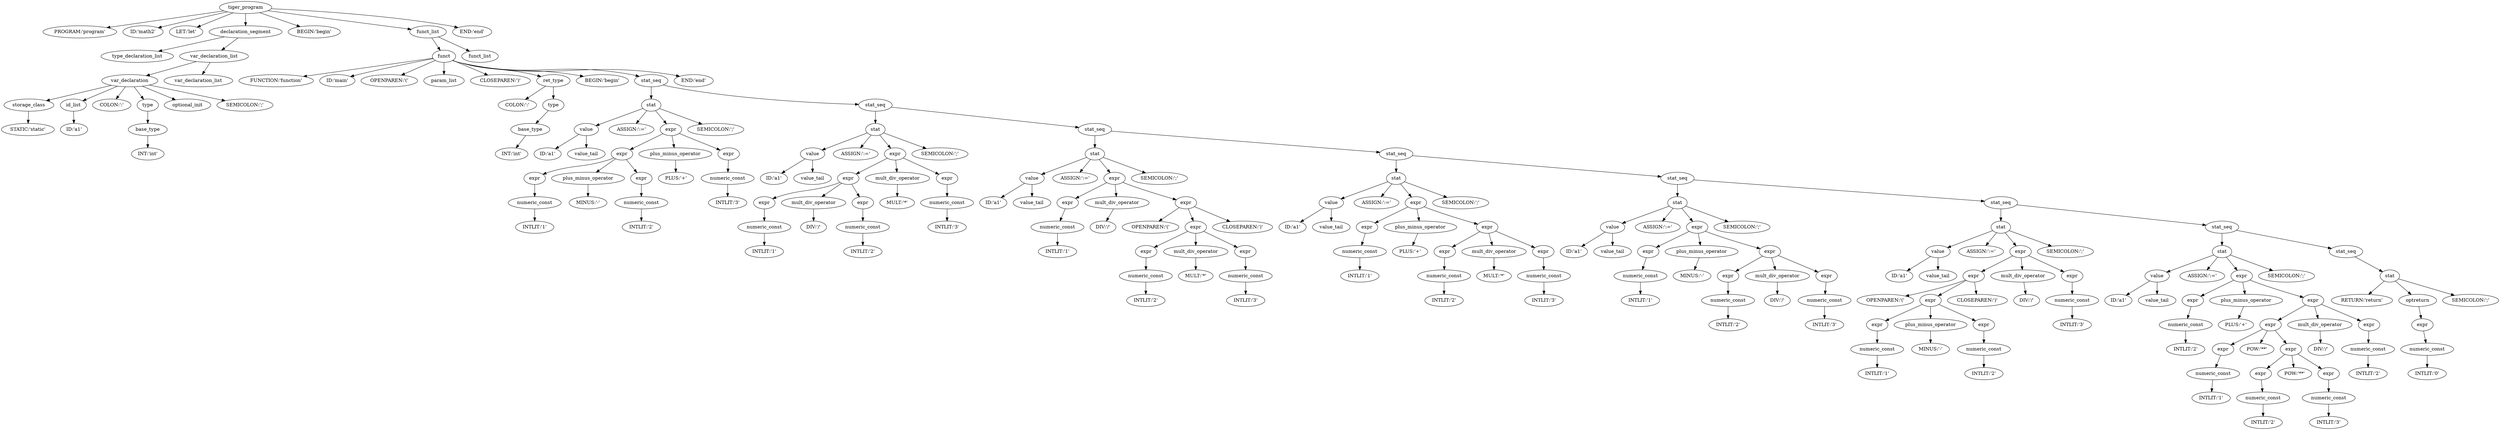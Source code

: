 digraph G {
tiger_program22187 [label="tiger_program"];
PROGRAM22103 [label="PROGRAM:'program'"];
tiger_program22187 -> PROGRAM22103;
ID22135 [label="ID:'math2'"];
tiger_program22187 -> ID22135;
LET22167 [label="LET:'let'"];
tiger_program22187 -> LET22167;
declaration_segment22203 [label="declaration_segment"];
tiger_program22187 -> declaration_segment22203;
type_declaration_list22198 [label="type_declaration_list"];
declaration_segment22203 -> type_declaration_list22198;
var_declaration_list22203 [label="var_declaration_list"];
declaration_segment22203 -> var_declaration_list22203;
var_declaration22203 [label="var_declaration"];
var_declaration_list22203 -> var_declaration22203;
storage_class22199 [label="storage_class"];
var_declaration22203 -> storage_class22199;
STATIC22199 [label="STATIC:'static'"];
storage_class22199 -> STATIC22199;
id_list22231 [label="id_list"];
var_declaration22203 -> id_list22231;
ID22231 [label="ID:'a1'"];
id_list22231 -> ID22231;
COLON22263 [label="COLON:':'"];
var_declaration22203 -> COLON22263;
type22295 [label="type"];
var_declaration22203 -> type22295;
base_type22295 [label="base_type"];
type22295 -> base_type22295;
INT22295 [label="INT:'int'"];
base_type22295 -> INT22295;
optional_init22326 [label="optional_init"];
var_declaration22203 -> optional_init22326;
SEMICOLON22327 [label="SEMICOLON:';'"];
var_declaration22203 -> SEMICOLON22327;
var_declaration_list22358 [label="var_declaration_list"];
var_declaration_list22203 -> var_declaration_list22358;
BEGIN22359 [label="BEGIN:'begin'"];
tiger_program22187 -> BEGIN22359;
funct_list22465 [label="funct_list"];
tiger_program22187 -> funct_list22465;
funct22465 [label="funct"];
funct_list22465 -> funct22465;
FUNCTION22391 [label="FUNCTION:'function'"];
funct22465 -> FUNCTION22391;
ID22423 [label="ID:'main'"];
funct22465 -> ID22423;
OPENPAREN22455 [label="OPENPAREN:'('"];
funct22465 -> OPENPAREN22455;
param_list22486 [label="param_list"];
funct22465 -> param_list22486;
CLOSEPAREN22487 [label="CLOSEPAREN:')'"];
funct22465 -> CLOSEPAREN22487;
ret_type22520 [label="ret_type"];
funct22465 -> ret_type22520;
COLON22519 [label="COLON:':'"];
ret_type22520 -> COLON22519;
type22551 [label="type"];
ret_type22520 -> type22551;
base_type22551 [label="base_type"];
type22551 -> base_type22551;
INT22551 [label="INT:'int'"];
base_type22551 -> INT22551;
BEGIN22583 [label="BEGIN:'begin'"];
funct22465 -> BEGIN22583;
stat_seq22681 [label="stat_seq"];
funct22465 -> stat_seq22681;
stat22622 [label="stat"];
stat_seq22681 -> stat22622;
value22615 [label="value"];
stat22622 -> value22615;
ID22615 [label="ID:'a1'"];
value22615 -> ID22615;
value_tail22646 [label="value_tail"];
value22615 -> value_tail22646;
ASSIGN22647 [label="ASSIGN:':='"];
stat22622 -> ASSIGN22647;
expr22683 [label="expr"];
stat22622 -> expr22683;
expr22681 [label="expr"];
expr22683 -> expr22681;
expr22679 [label="expr"];
expr22681 -> expr22679;
numeric_const22679 [label="numeric_const"];
expr22679 -> numeric_const22679;
INTLIT22679 [label="INTLIT:'1'"];
numeric_const22679 -> INTLIT22679;
plus_minus_operator22711 [label="plus_minus_operator"];
expr22681 -> plus_minus_operator22711;
MINUS22711 [label="MINUS:'-'"];
plus_minus_operator22711 -> MINUS22711;
expr22743 [label="expr"];
expr22681 -> expr22743;
numeric_const22743 [label="numeric_const"];
expr22743 -> numeric_const22743;
INTLIT22743 [label="INTLIT:'2'"];
numeric_const22743 -> INTLIT22743;
plus_minus_operator22775 [label="plus_minus_operator"];
expr22683 -> plus_minus_operator22775;
PLUS22775 [label="PLUS:'+'"];
plus_minus_operator22775 -> PLUS22775;
expr22807 [label="expr"];
expr22683 -> expr22807;
numeric_const22807 [label="numeric_const"];
expr22807 -> numeric_const22807;
INTLIT22807 [label="INTLIT:'3'"];
numeric_const22807 -> INTLIT22807;
SEMICOLON22839 [label="SEMICOLON:';'"];
stat22622 -> SEMICOLON22839;
stat_seq22929 [label="stat_seq"];
stat_seq22681 -> stat_seq22929;
stat22878 [label="stat"];
stat_seq22929 -> stat22878;
value22871 [label="value"];
stat22878 -> value22871;
ID22871 [label="ID:'a1'"];
value22871 -> ID22871;
value_tail22902 [label="value_tail"];
value22871 -> value_tail22902;
ASSIGN22903 [label="ASSIGN:':='"];
stat22878 -> ASSIGN22903;
expr22939 [label="expr"];
stat22878 -> expr22939;
expr22937 [label="expr"];
expr22939 -> expr22937;
expr22935 [label="expr"];
expr22937 -> expr22935;
numeric_const22935 [label="numeric_const"];
expr22935 -> numeric_const22935;
INTLIT22935 [label="INTLIT:'1'"];
numeric_const22935 -> INTLIT22935;
mult_div_operator22967 [label="mult_div_operator"];
expr22937 -> mult_div_operator22967;
DIV22967 [label="DIV:'/'"];
mult_div_operator22967 -> DIV22967;
expr22999 [label="expr"];
expr22937 -> expr22999;
numeric_const22999 [label="numeric_const"];
expr22999 -> numeric_const22999;
INTLIT22999 [label="INTLIT:'2'"];
numeric_const22999 -> INTLIT22999;
mult_div_operator23031 [label="mult_div_operator"];
expr22939 -> mult_div_operator23031;
MULT23031 [label="MULT:'*'"];
mult_div_operator23031 -> MULT23031;
expr23063 [label="expr"];
expr22939 -> expr23063;
numeric_const23063 [label="numeric_const"];
expr23063 -> numeric_const23063;
INTLIT23063 [label="INTLIT:'3'"];
numeric_const23063 -> INTLIT23063;
SEMICOLON23095 [label="SEMICOLON:';'"];
stat22878 -> SEMICOLON23095;
stat_seq23177 [label="stat_seq"];
stat_seq22929 -> stat_seq23177;
stat23136 [label="stat"];
stat_seq23177 -> stat23136;
value23127 [label="value"];
stat23136 -> value23127;
ID23127 [label="ID:'a1'"];
value23127 -> ID23127;
value_tail23158 [label="value_tail"];
value23127 -> value_tail23158;
ASSIGN23159 [label="ASSIGN:':='"];
stat23136 -> ASSIGN23159;
expr23197 [label="expr"];
stat23136 -> expr23197;
expr23191 [label="expr"];
expr23197 -> expr23191;
numeric_const23191 [label="numeric_const"];
expr23191 -> numeric_const23191;
INTLIT23191 [label="INTLIT:'1'"];
numeric_const23191 -> INTLIT23191;
mult_div_operator23223 [label="mult_div_operator"];
expr23197 -> mult_div_operator23223;
DIV23223 [label="DIV:'/'"];
mult_div_operator23223 -> DIV23223;
expr23259 [label="expr"];
expr23197 -> expr23259;
OPENPAREN23255 [label="OPENPAREN:'('"];
expr23259 -> OPENPAREN23255;
expr23289 [label="expr"];
expr23259 -> expr23289;
expr23287 [label="expr"];
expr23289 -> expr23287;
numeric_const23287 [label="numeric_const"];
expr23287 -> numeric_const23287;
INTLIT23287 [label="INTLIT:'2'"];
numeric_const23287 -> INTLIT23287;
mult_div_operator23319 [label="mult_div_operator"];
expr23289 -> mult_div_operator23319;
MULT23319 [label="MULT:'*'"];
mult_div_operator23319 -> MULT23319;
expr23351 [label="expr"];
expr23289 -> expr23351;
numeric_const23351 [label="numeric_const"];
expr23351 -> numeric_const23351;
INTLIT23351 [label="INTLIT:'3'"];
numeric_const23351 -> INTLIT23351;
CLOSEPAREN23383 [label="CLOSEPAREN:')'"];
expr23259 -> CLOSEPAREN23383;
SEMICOLON23415 [label="SEMICOLON:';'"];
stat23136 -> SEMICOLON23415;
stat_seq23487 [label="stat_seq"];
stat_seq23177 -> stat_seq23487;
stat23454 [label="stat"];
stat_seq23487 -> stat23454;
value23447 [label="value"];
stat23454 -> value23447;
ID23447 [label="ID:'a1'"];
value23447 -> ID23447;
value_tail23478 [label="value_tail"];
value23447 -> value_tail23478;
ASSIGN23479 [label="ASSIGN:':='"];
stat23454 -> ASSIGN23479;
expr23515 [label="expr"];
stat23454 -> expr23515;
expr23511 [label="expr"];
expr23515 -> expr23511;
numeric_const23511 [label="numeric_const"];
expr23511 -> numeric_const23511;
INTLIT23511 [label="INTLIT:'1'"];
numeric_const23511 -> INTLIT23511;
plus_minus_operator23543 [label="plus_minus_operator"];
expr23515 -> plus_minus_operator23543;
PLUS23543 [label="PLUS:'+'"];
plus_minus_operator23543 -> PLUS23543;
expr23577 [label="expr"];
expr23515 -> expr23577;
expr23575 [label="expr"];
expr23577 -> expr23575;
numeric_const23575 [label="numeric_const"];
expr23575 -> numeric_const23575;
INTLIT23575 [label="INTLIT:'2'"];
numeric_const23575 -> INTLIT23575;
mult_div_operator23607 [label="mult_div_operator"];
expr23577 -> mult_div_operator23607;
MULT23607 [label="MULT:'*'"];
mult_div_operator23607 -> MULT23607;
expr23639 [label="expr"];
expr23577 -> expr23639;
numeric_const23639 [label="numeric_const"];
expr23639 -> numeric_const23639;
INTLIT23639 [label="INTLIT:'3'"];
numeric_const23639 -> INTLIT23639;
SEMICOLON23671 [label="SEMICOLON:';'"];
stat23454 -> SEMICOLON23671;
stat_seq23735 [label="stat_seq"];
stat_seq23487 -> stat_seq23735;
stat23710 [label="stat"];
stat_seq23735 -> stat23710;
value23703 [label="value"];
stat23710 -> value23703;
ID23703 [label="ID:'a1'"];
value23703 -> ID23703;
value_tail23734 [label="value_tail"];
value23703 -> value_tail23734;
ASSIGN23735 [label="ASSIGN:':='"];
stat23710 -> ASSIGN23735;
expr23771 [label="expr"];
stat23710 -> expr23771;
expr23767 [label="expr"];
expr23771 -> expr23767;
numeric_const23767 [label="numeric_const"];
expr23767 -> numeric_const23767;
INTLIT23767 [label="INTLIT:'1'"];
numeric_const23767 -> INTLIT23767;
plus_minus_operator23799 [label="plus_minus_operator"];
expr23771 -> plus_minus_operator23799;
MINUS23799 [label="MINUS:'-'"];
plus_minus_operator23799 -> MINUS23799;
expr23833 [label="expr"];
expr23771 -> expr23833;
expr23831 [label="expr"];
expr23833 -> expr23831;
numeric_const23831 [label="numeric_const"];
expr23831 -> numeric_const23831;
INTLIT23831 [label="INTLIT:'2'"];
numeric_const23831 -> INTLIT23831;
mult_div_operator23863 [label="mult_div_operator"];
expr23833 -> mult_div_operator23863;
DIV23863 [label="DIV:'/'"];
mult_div_operator23863 -> DIV23863;
expr23895 [label="expr"];
expr23833 -> expr23895;
numeric_const23895 [label="numeric_const"];
expr23895 -> numeric_const23895;
INTLIT23895 [label="INTLIT:'3'"];
numeric_const23895 -> INTLIT23895;
SEMICOLON23927 [label="SEMICOLON:';'"];
stat23710 -> SEMICOLON23927;
stat_seq23983 [label="stat_seq"];
stat_seq23735 -> stat_seq23983;
stat23968 [label="stat"];
stat_seq23983 -> stat23968;
value23959 [label="value"];
stat23968 -> value23959;
ID23959 [label="ID:'a1'"];
value23959 -> ID23959;
value_tail23990 [label="value_tail"];
value23959 -> value_tail23990;
ASSIGN23991 [label="ASSIGN:':='"];
stat23968 -> ASSIGN23991;
expr24029 [label="expr"];
stat23968 -> expr24029;
expr24027 [label="expr"];
expr24029 -> expr24027;
OPENPAREN24023 [label="OPENPAREN:'('"];
expr24027 -> OPENPAREN24023;
expr24057 [label="expr"];
expr24027 -> expr24057;
expr24055 [label="expr"];
expr24057 -> expr24055;
numeric_const24055 [label="numeric_const"];
expr24055 -> numeric_const24055;
INTLIT24055 [label="INTLIT:'1'"];
numeric_const24055 -> INTLIT24055;
plus_minus_operator24087 [label="plus_minus_operator"];
expr24057 -> plus_minus_operator24087;
MINUS24087 [label="MINUS:'-'"];
plus_minus_operator24087 -> MINUS24087;
expr24119 [label="expr"];
expr24057 -> expr24119;
numeric_const24119 [label="numeric_const"];
expr24119 -> numeric_const24119;
INTLIT24119 [label="INTLIT:'2'"];
numeric_const24119 -> INTLIT24119;
CLOSEPAREN24151 [label="CLOSEPAREN:')'"];
expr24027 -> CLOSEPAREN24151;
mult_div_operator24183 [label="mult_div_operator"];
expr24029 -> mult_div_operator24183;
DIV24183 [label="DIV:'/'"];
mult_div_operator24183 -> DIV24183;
expr24215 [label="expr"];
expr24029 -> expr24215;
numeric_const24215 [label="numeric_const"];
expr24215 -> numeric_const24215;
INTLIT24215 [label="INTLIT:'3'"];
numeric_const24215 -> INTLIT24215;
SEMICOLON24247 [label="SEMICOLON:';'"];
stat23968 -> SEMICOLON24247;
stat_seq24293 [label="stat_seq"];
stat_seq23983 -> stat_seq24293;
stat24290 [label="stat"];
stat_seq24293 -> stat24290;
value24279 [label="value"];
stat24290 -> value24279;
ID24279 [label="ID:'a1'"];
value24279 -> ID24279;
value_tail24310 [label="value_tail"];
value24279 -> value_tail24310;
ASSIGN24311 [label="ASSIGN:':='"];
stat24290 -> ASSIGN24311;
expr24351 [label="expr"];
stat24290 -> expr24351;
expr24343 [label="expr"];
expr24351 -> expr24343;
numeric_const24343 [label="numeric_const"];
expr24343 -> numeric_const24343;
INTLIT24343 [label="INTLIT:'2'"];
numeric_const24343 -> INTLIT24343;
plus_minus_operator24375 [label="plus_minus_operator"];
expr24351 -> plus_minus_operator24375;
PLUS24375 [label="PLUS:'+'"];
plus_minus_operator24375 -> PLUS24375;
expr24413 [label="expr"];
expr24351 -> expr24413;
expr24411 [label="expr"];
expr24413 -> expr24411;
expr24407 [label="expr"];
expr24411 -> expr24407;
numeric_const24407 [label="numeric_const"];
expr24407 -> numeric_const24407;
INTLIT24407 [label="INTLIT:'1'"];
numeric_const24407 -> INTLIT24407;
POW24439 [label="POW:'**'"];
expr24411 -> POW24439;
expr24473 [label="expr"];
expr24411 -> expr24473;
expr24471 [label="expr"];
expr24473 -> expr24471;
numeric_const24471 [label="numeric_const"];
expr24471 -> numeric_const24471;
INTLIT24471 [label="INTLIT:'2'"];
numeric_const24471 -> INTLIT24471;
POW24503 [label="POW:'**'"];
expr24473 -> POW24503;
expr24535 [label="expr"];
expr24473 -> expr24535;
numeric_const24535 [label="numeric_const"];
expr24535 -> numeric_const24535;
INTLIT24535 [label="INTLIT:'3'"];
numeric_const24535 -> INTLIT24535;
mult_div_operator24567 [label="mult_div_operator"];
expr24413 -> mult_div_operator24567;
DIV24567 [label="DIV:'/'"];
mult_div_operator24567 -> DIV24567;
expr24599 [label="expr"];
expr24413 -> expr24599;
numeric_const24599 [label="numeric_const"];
expr24599 -> numeric_const24599;
INTLIT24599 [label="INTLIT:'2'"];
numeric_const24599 -> INTLIT24599;
SEMICOLON24631 [label="SEMICOLON:';'"];
stat24290 -> SEMICOLON24631;
stat_seq24665 [label="stat_seq"];
stat_seq24293 -> stat_seq24665;
stat24665 [label="stat"];
stat_seq24665 -> stat24665;
RETURN24663 [label="RETURN:'return'"];
stat24665 -> RETURN24663;
optreturn24695 [label="optreturn"];
stat24665 -> optreturn24695;
expr24695 [label="expr"];
optreturn24695 -> expr24695;
numeric_const24695 [label="numeric_const"];
expr24695 -> numeric_const24695;
INTLIT24695 [label="INTLIT:'0'"];
numeric_const24695 -> INTLIT24695;
SEMICOLON24727 [label="SEMICOLON:';'"];
stat24665 -> SEMICOLON24727;
END24759 [label="END:'end'"];
funct22465 -> END24759;
funct_list24790 [label="funct_list"];
funct_list22465 -> funct_list24790;
END24791 [label="END:'end'"];
tiger_program22187 -> END24791;
}
